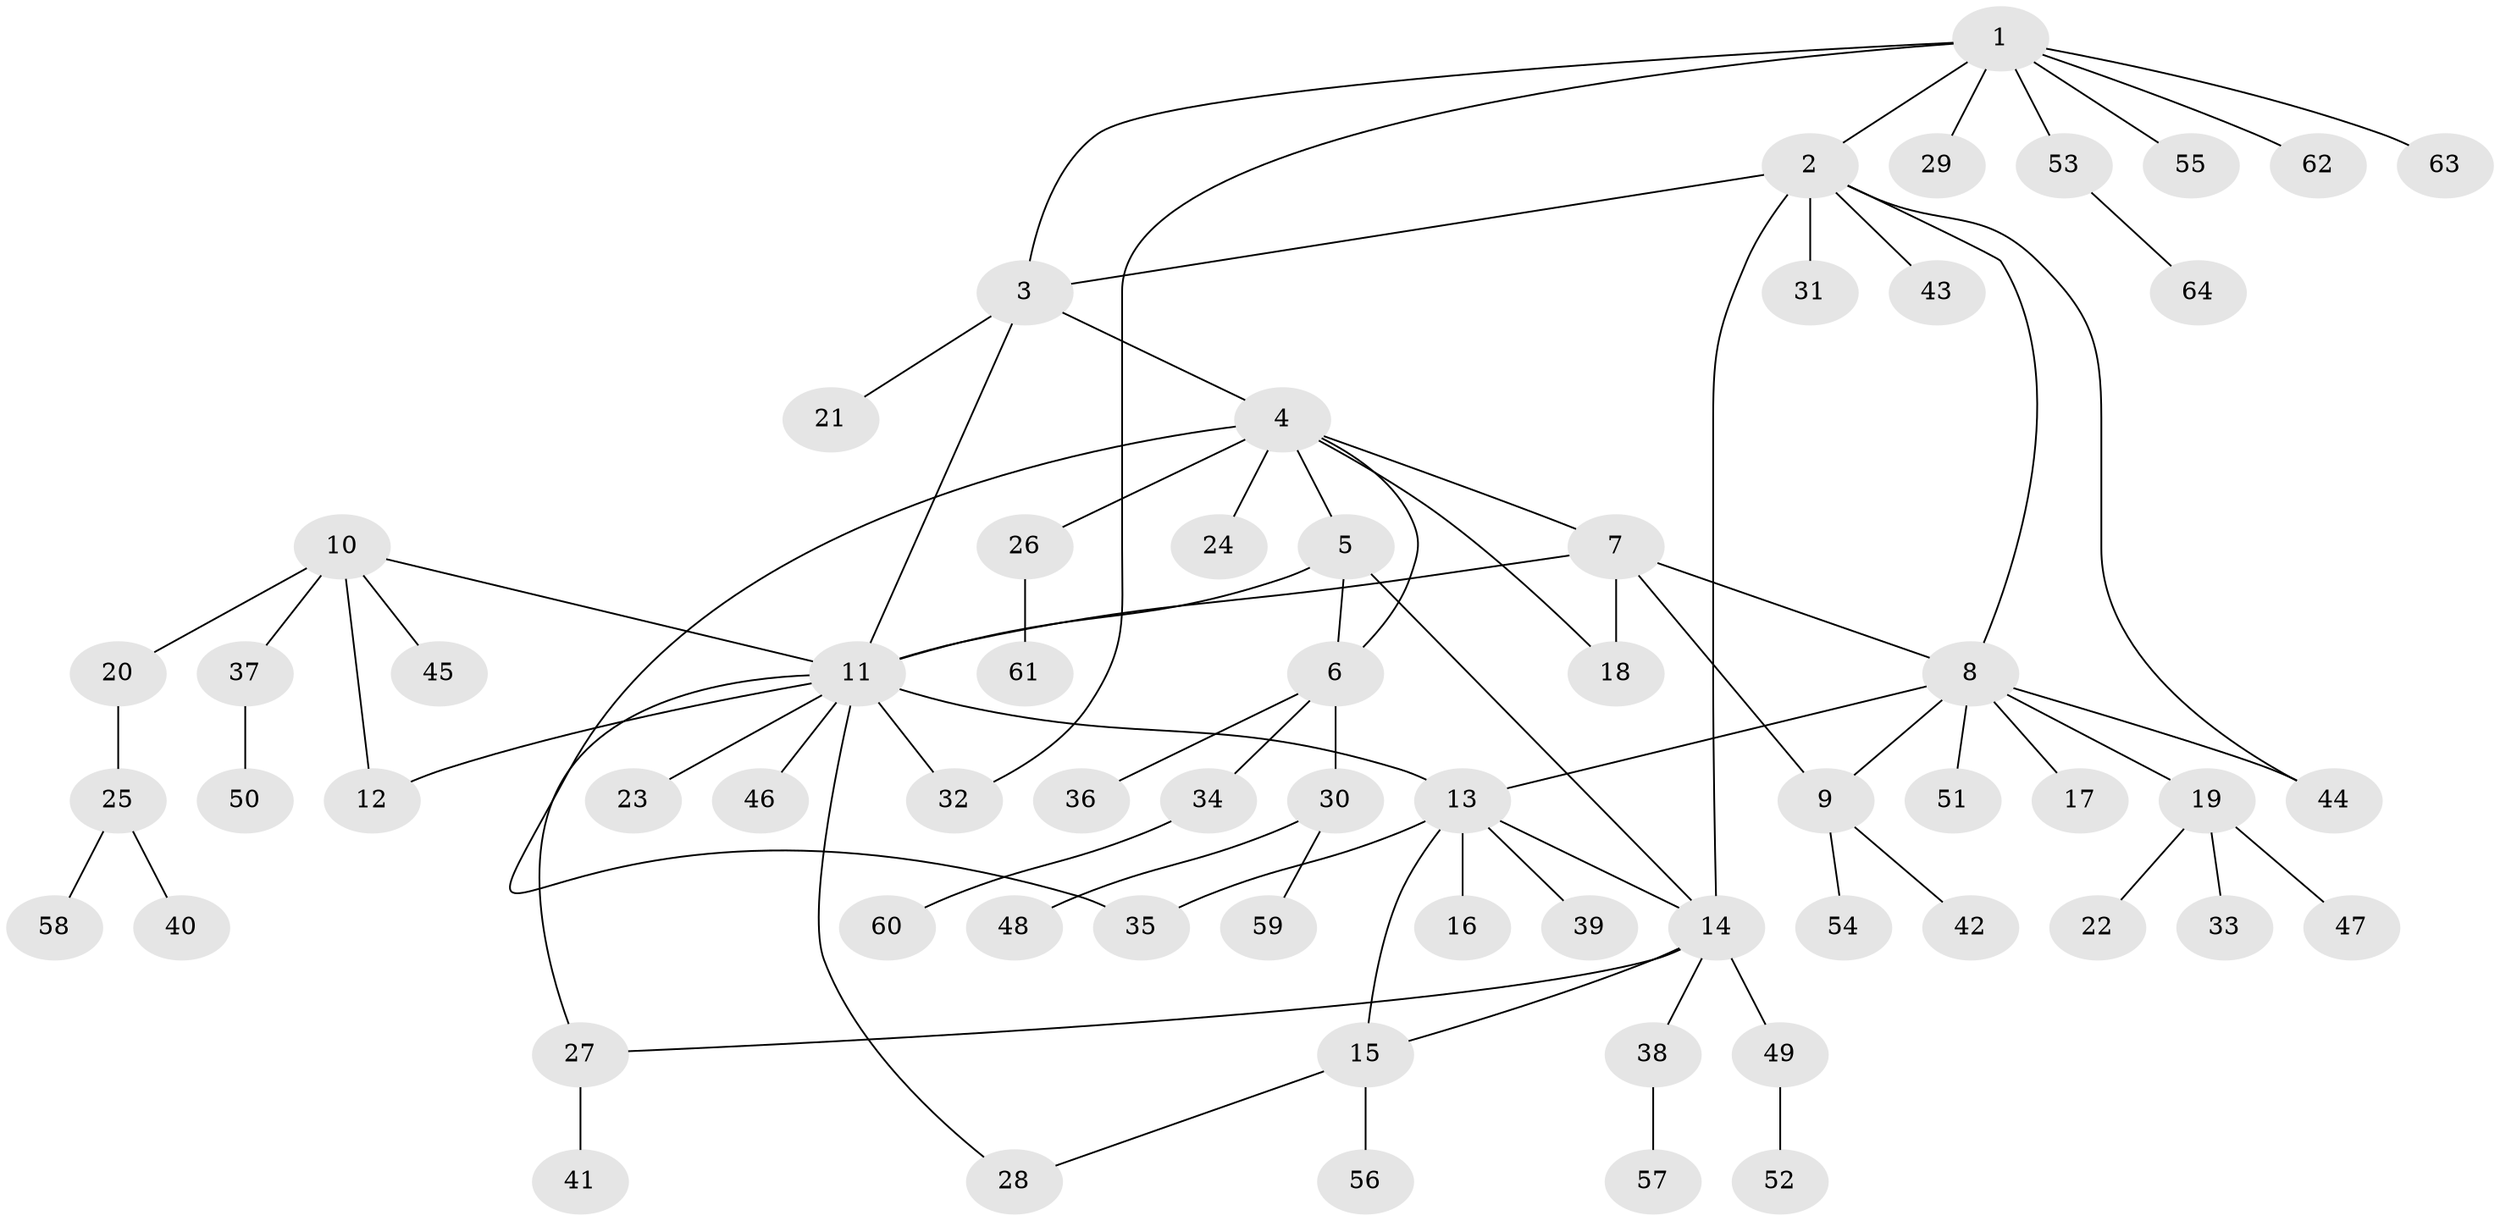 // coarse degree distribution, {7: 0.044444444444444446, 6: 0.06666666666666667, 4: 0.1111111111111111, 3: 0.044444444444444446, 10: 0.022222222222222223, 2: 0.28888888888888886, 8: 0.022222222222222223, 1: 0.4}
// Generated by graph-tools (version 1.1) at 2025/52/03/04/25 22:52:40]
// undirected, 64 vertices, 80 edges
graph export_dot {
  node [color=gray90,style=filled];
  1;
  2;
  3;
  4;
  5;
  6;
  7;
  8;
  9;
  10;
  11;
  12;
  13;
  14;
  15;
  16;
  17;
  18;
  19;
  20;
  21;
  22;
  23;
  24;
  25;
  26;
  27;
  28;
  29;
  30;
  31;
  32;
  33;
  34;
  35;
  36;
  37;
  38;
  39;
  40;
  41;
  42;
  43;
  44;
  45;
  46;
  47;
  48;
  49;
  50;
  51;
  52;
  53;
  54;
  55;
  56;
  57;
  58;
  59;
  60;
  61;
  62;
  63;
  64;
  1 -- 2;
  1 -- 3;
  1 -- 29;
  1 -- 32;
  1 -- 53;
  1 -- 55;
  1 -- 62;
  1 -- 63;
  2 -- 3;
  2 -- 8;
  2 -- 14;
  2 -- 31;
  2 -- 43;
  2 -- 44;
  3 -- 4;
  3 -- 11;
  3 -- 21;
  4 -- 5;
  4 -- 6;
  4 -- 7;
  4 -- 18;
  4 -- 24;
  4 -- 26;
  4 -- 35;
  5 -- 6;
  5 -- 11;
  5 -- 14;
  6 -- 30;
  6 -- 34;
  6 -- 36;
  7 -- 8;
  7 -- 9;
  7 -- 11;
  7 -- 18;
  8 -- 9;
  8 -- 13;
  8 -- 17;
  8 -- 19;
  8 -- 44;
  8 -- 51;
  9 -- 42;
  9 -- 54;
  10 -- 11;
  10 -- 12;
  10 -- 20;
  10 -- 37;
  10 -- 45;
  11 -- 12;
  11 -- 13;
  11 -- 23;
  11 -- 27;
  11 -- 28;
  11 -- 32;
  11 -- 46;
  13 -- 14;
  13 -- 15;
  13 -- 16;
  13 -- 35;
  13 -- 39;
  14 -- 15;
  14 -- 27;
  14 -- 38;
  14 -- 49;
  15 -- 28;
  15 -- 56;
  19 -- 22;
  19 -- 33;
  19 -- 47;
  20 -- 25;
  25 -- 40;
  25 -- 58;
  26 -- 61;
  27 -- 41;
  30 -- 48;
  30 -- 59;
  34 -- 60;
  37 -- 50;
  38 -- 57;
  49 -- 52;
  53 -- 64;
}
